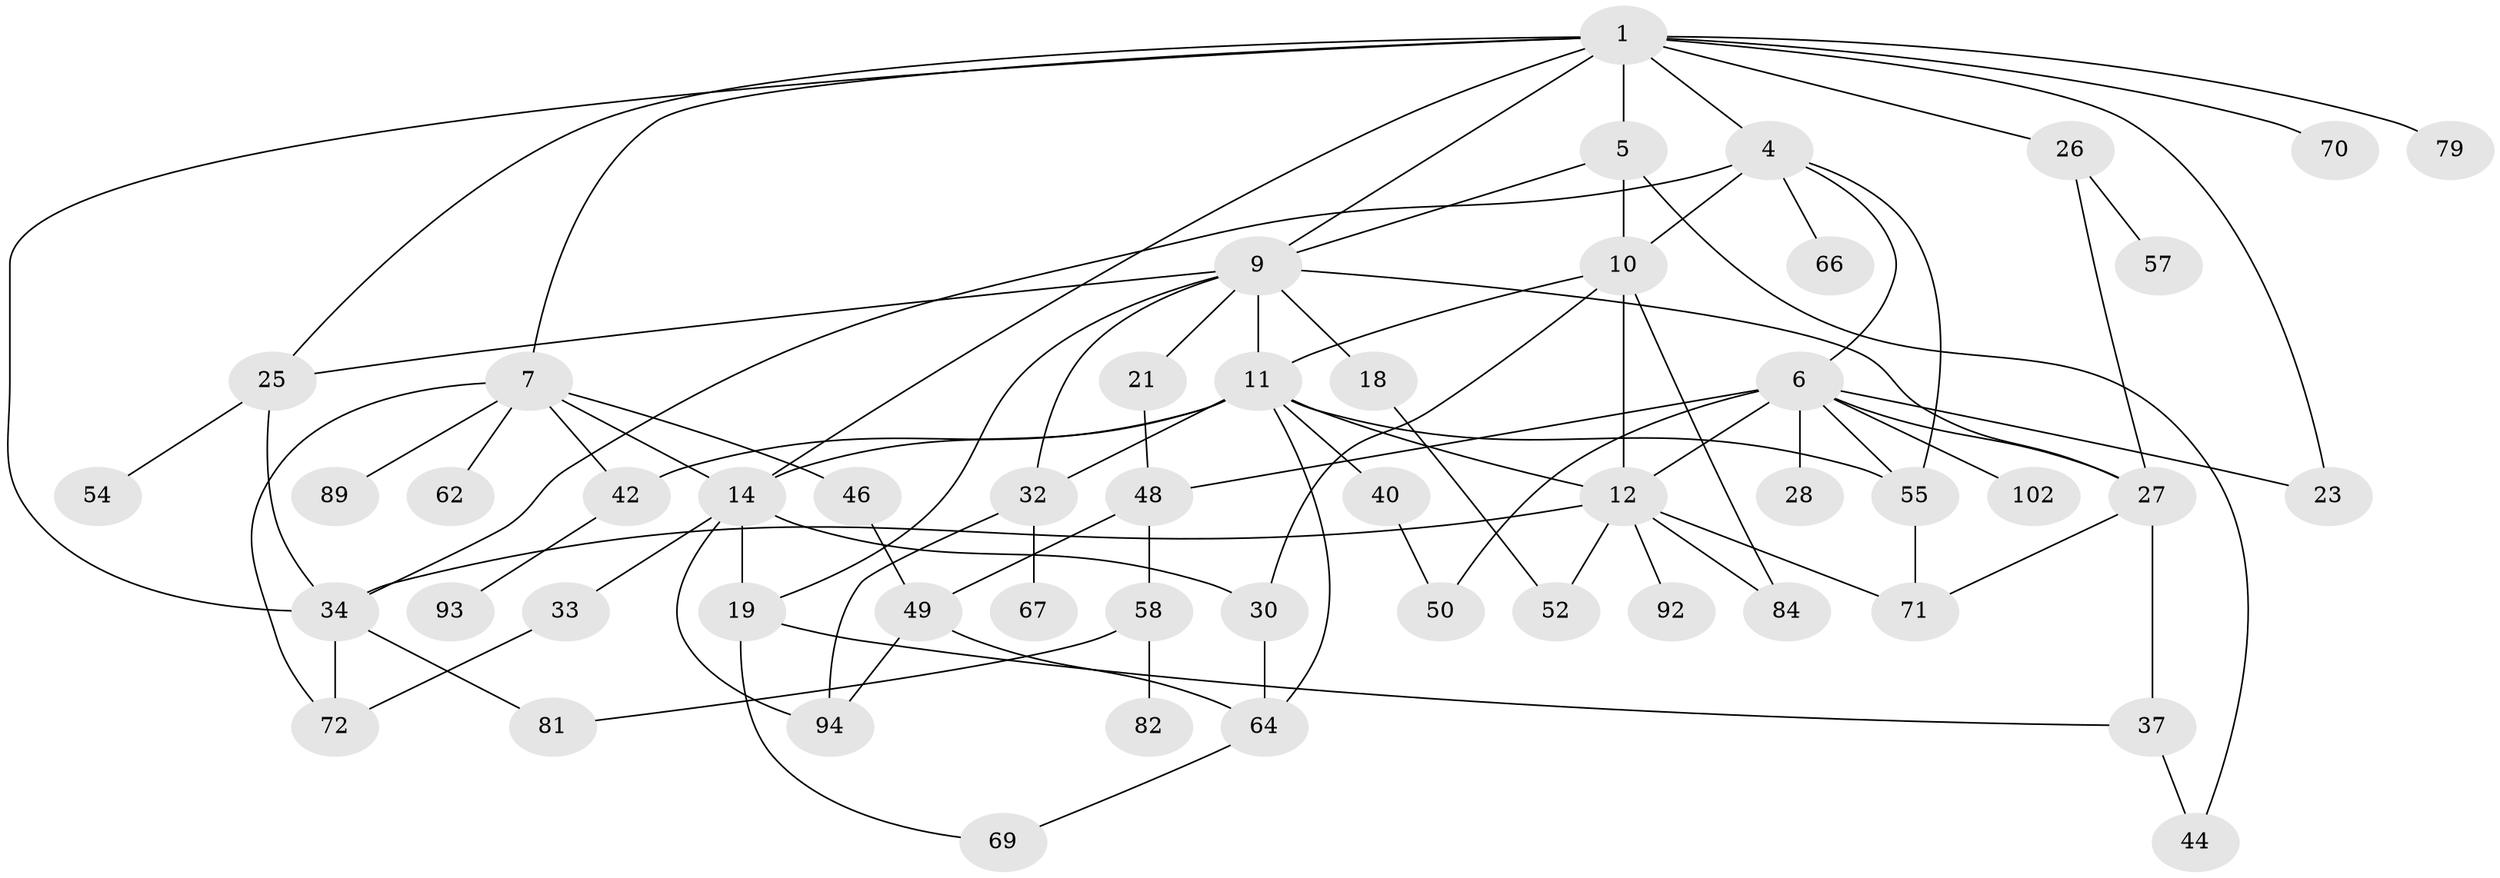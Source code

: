 // original degree distribution, {4: 0.1523809523809524, 3: 0.2571428571428571, 7: 0.01904761904761905, 6: 0.02857142857142857, 5: 0.0380952380952381, 8: 0.009523809523809525, 2: 0.2761904761904762, 1: 0.21904761904761905}
// Generated by graph-tools (version 1.1) at 2025/13/03/09/25 04:13:33]
// undirected, 52 vertices, 88 edges
graph export_dot {
graph [start="1"]
  node [color=gray90,style=filled];
  1 [super="+2+3"];
  4 [super="+8+90+105"];
  5 [super="+97"];
  6 [super="+35+16"];
  7 [super="+24+15"];
  9 [super="+13"];
  10 [super="+85+38"];
  11 [super="+47+22"];
  12 [super="+17"];
  14 [super="+20"];
  18 [super="+41+59"];
  19;
  21;
  23;
  25;
  26;
  27 [super="+51"];
  28;
  30;
  32 [super="+78"];
  33 [super="+39"];
  34 [super="+91+36"];
  37 [super="+99+74"];
  40;
  42 [super="+77"];
  44;
  46;
  48 [super="+60+56"];
  49 [super="+86"];
  50;
  52 [super="+98"];
  54;
  55 [super="+73"];
  57;
  58 [super="+65"];
  62;
  64 [super="+76+68"];
  66;
  67;
  69;
  70;
  71;
  72 [super="+83+100"];
  79;
  81;
  82;
  84;
  89;
  92;
  93;
  94 [super="+103"];
  102;
  1 -- 5;
  1 -- 70;
  1 -- 23;
  1 -- 25;
  1 -- 14;
  1 -- 34;
  1 -- 4;
  1 -- 7;
  1 -- 9;
  1 -- 26;
  1 -- 79;
  4 -- 6;
  4 -- 55;
  4 -- 10;
  4 -- 66;
  4 -- 34;
  5 -- 44;
  5 -- 9;
  5 -- 10;
  6 -- 12;
  6 -- 48;
  6 -- 102;
  6 -- 50;
  6 -- 27;
  6 -- 28;
  6 -- 23;
  6 -- 55;
  7 -- 46;
  7 -- 72;
  7 -- 89;
  7 -- 62;
  7 -- 42;
  7 -- 14;
  9 -- 11;
  9 -- 25;
  9 -- 27;
  9 -- 32;
  9 -- 18;
  9 -- 19;
  9 -- 21;
  10 -- 84;
  10 -- 30;
  10 -- 11;
  10 -- 12;
  11 -- 40;
  11 -- 64;
  11 -- 12 [weight=2];
  11 -- 55;
  11 -- 42;
  11 -- 32;
  11 -- 14;
  12 -- 52;
  12 -- 84;
  12 -- 34;
  12 -- 71;
  12 -- 92;
  14 -- 30;
  14 -- 33;
  14 -- 94;
  14 -- 19;
  18 -- 52;
  19 -- 37;
  19 -- 69;
  21 -- 48;
  25 -- 54;
  25 -- 34;
  26 -- 57;
  26 -- 27;
  27 -- 71;
  27 -- 37;
  30 -- 64;
  32 -- 67;
  32 -- 94;
  33 -- 72;
  34 -- 72;
  34 -- 81;
  37 -- 44;
  40 -- 50;
  42 -- 93;
  46 -- 49;
  48 -- 49;
  48 -- 58;
  49 -- 94;
  49 -- 64;
  55 -- 71;
  58 -- 81;
  58 -- 82;
  64 -- 69;
}
